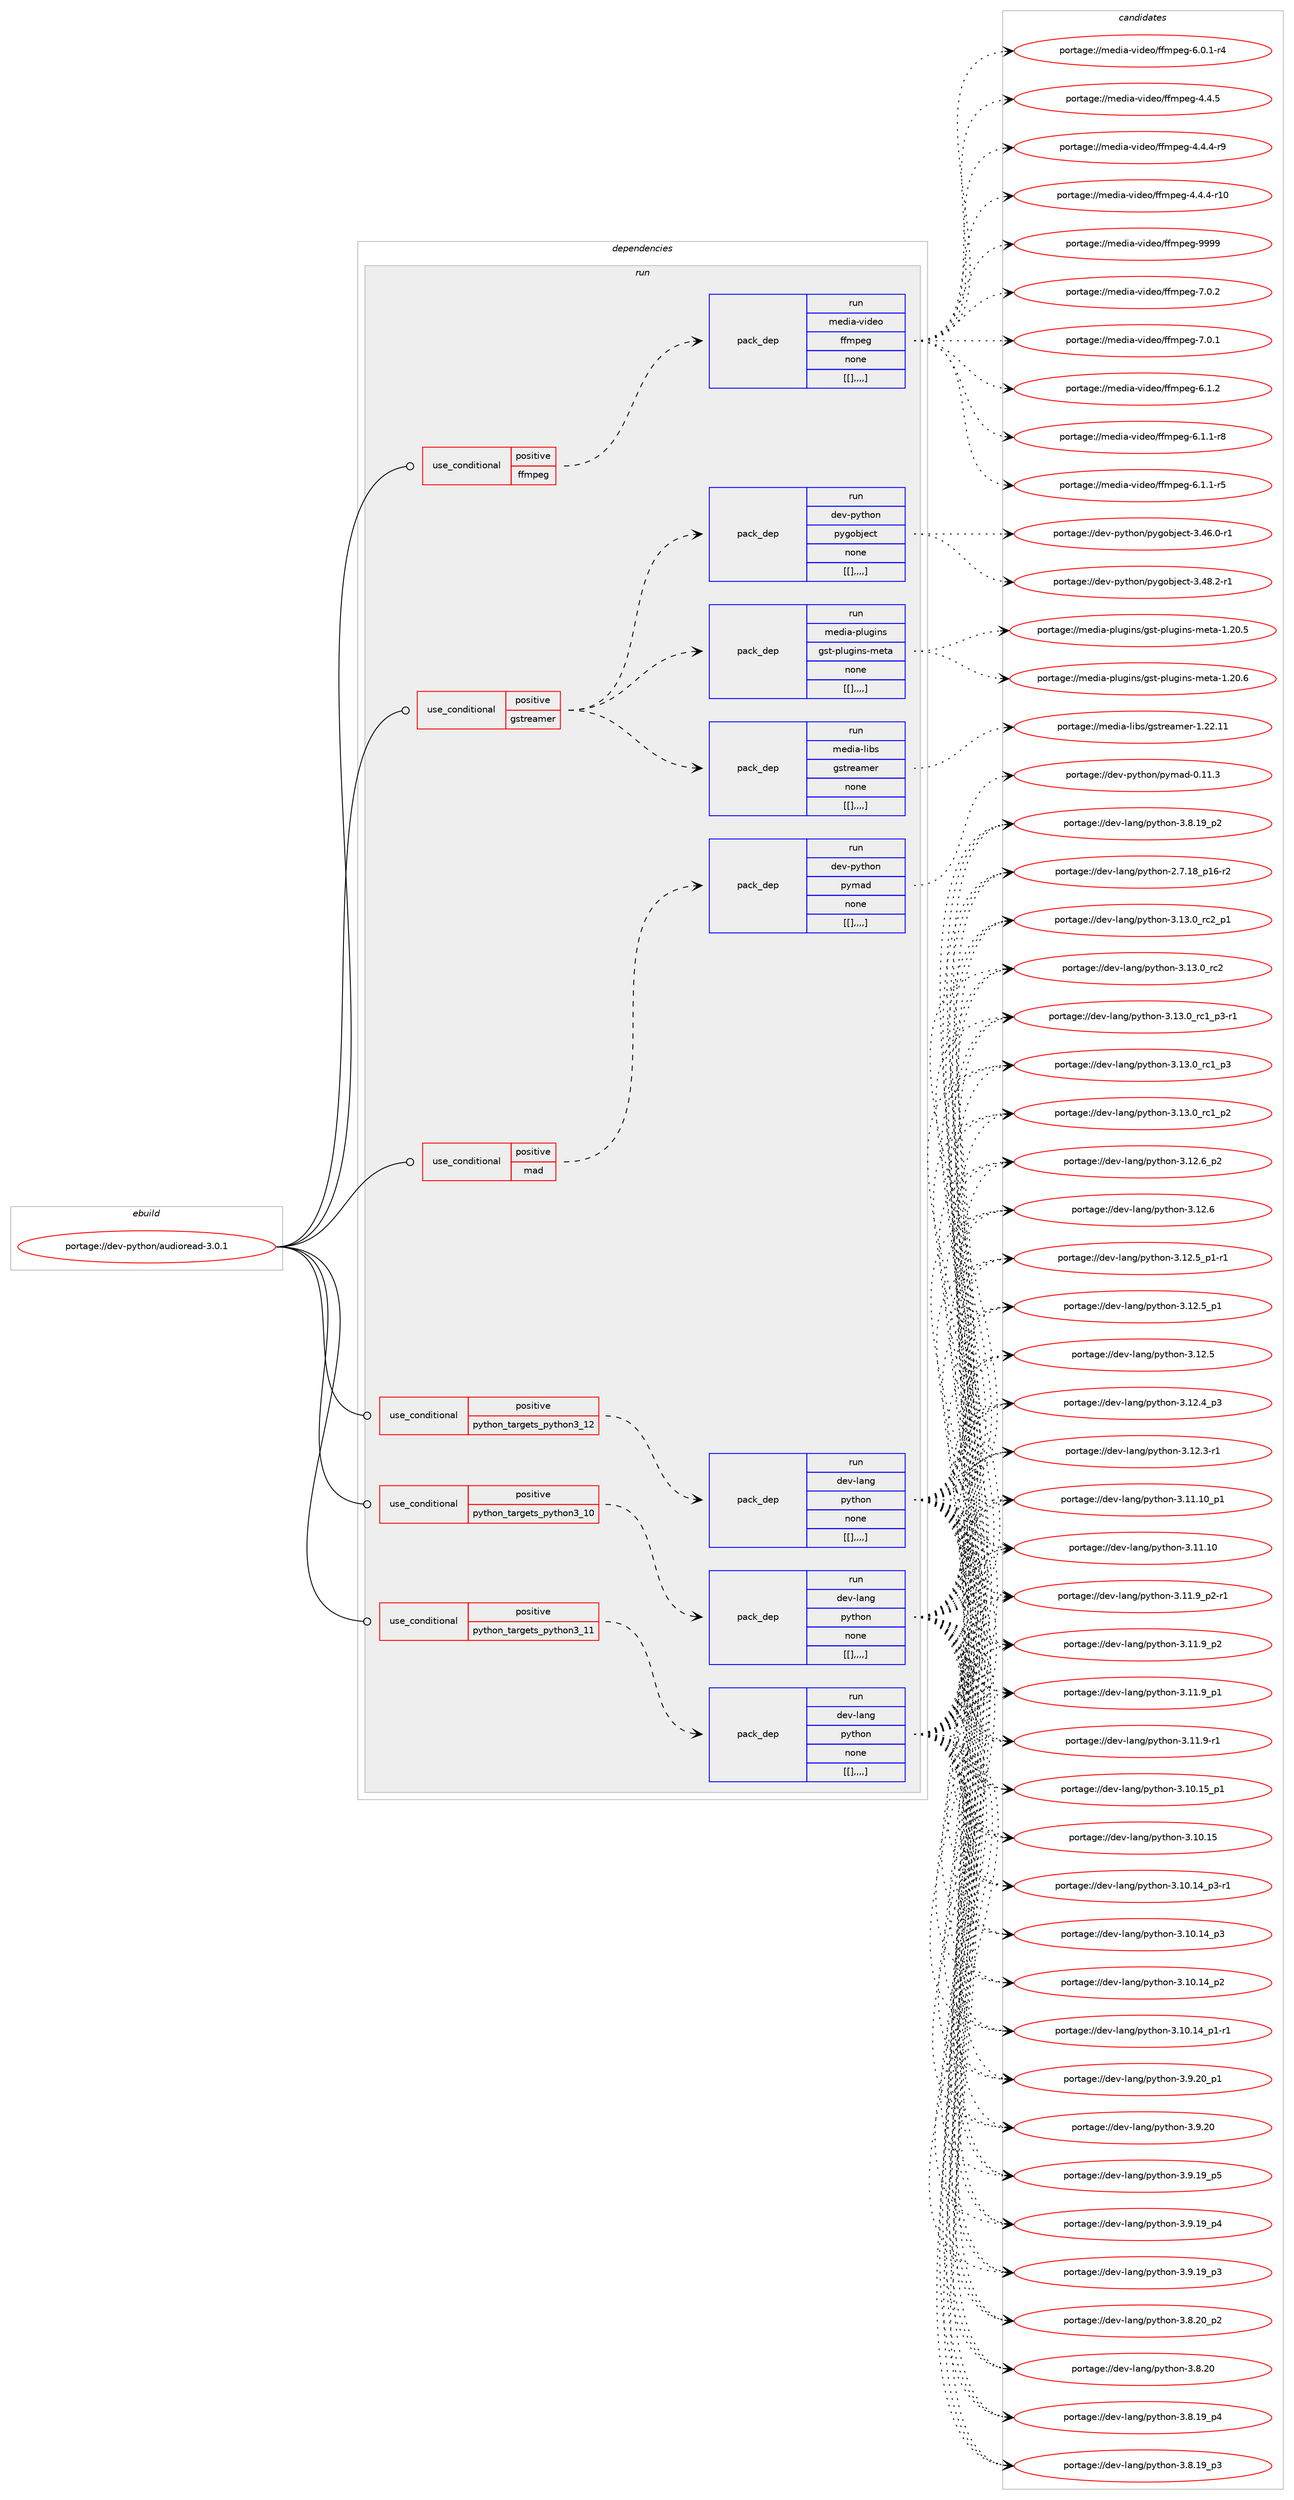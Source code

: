 digraph prolog {

# *************
# Graph options
# *************

newrank=true;
concentrate=true;
compound=true;
graph [rankdir=LR,fontname=Helvetica,fontsize=10,ranksep=1.5];#, ranksep=2.5, nodesep=0.2];
edge  [arrowhead=vee];
node  [fontname=Helvetica,fontsize=10];

# **********
# The ebuild
# **********

subgraph cluster_leftcol {
color=gray;
label=<<i>ebuild</i>>;
id [label="portage://dev-python/audioread-3.0.1", color=red, width=4, href="../dev-python/audioread-3.0.1.svg"];
}

# ****************
# The dependencies
# ****************

subgraph cluster_midcol {
color=gray;
label=<<i>dependencies</i>>;
subgraph cluster_compile {
fillcolor="#eeeeee";
style=filled;
label=<<i>compile</i>>;
}
subgraph cluster_compileandrun {
fillcolor="#eeeeee";
style=filled;
label=<<i>compile and run</i>>;
}
subgraph cluster_run {
fillcolor="#eeeeee";
style=filled;
label=<<i>run</i>>;
subgraph cond32157 {
dependency143858 [label=<<TABLE BORDER="0" CELLBORDER="1" CELLSPACING="0" CELLPADDING="4"><TR><TD ROWSPAN="3" CELLPADDING="10">use_conditional</TD></TR><TR><TD>positive</TD></TR><TR><TD>ffmpeg</TD></TR></TABLE>>, shape=none, color=red];
subgraph pack110492 {
dependency143859 [label=<<TABLE BORDER="0" CELLBORDER="1" CELLSPACING="0" CELLPADDING="4" WIDTH="220"><TR><TD ROWSPAN="6" CELLPADDING="30">pack_dep</TD></TR><TR><TD WIDTH="110">run</TD></TR><TR><TD>media-video</TD></TR><TR><TD>ffmpeg</TD></TR><TR><TD>none</TD></TR><TR><TD>[[],,,,]</TD></TR></TABLE>>, shape=none, color=blue];
}
dependency143858:e -> dependency143859:w [weight=20,style="dashed",arrowhead="vee"];
}
id:e -> dependency143858:w [weight=20,style="solid",arrowhead="odot"];
subgraph cond32158 {
dependency143860 [label=<<TABLE BORDER="0" CELLBORDER="1" CELLSPACING="0" CELLPADDING="4"><TR><TD ROWSPAN="3" CELLPADDING="10">use_conditional</TD></TR><TR><TD>positive</TD></TR><TR><TD>gstreamer</TD></TR></TABLE>>, shape=none, color=red];
subgraph pack110493 {
dependency143861 [label=<<TABLE BORDER="0" CELLBORDER="1" CELLSPACING="0" CELLPADDING="4" WIDTH="220"><TR><TD ROWSPAN="6" CELLPADDING="30">pack_dep</TD></TR><TR><TD WIDTH="110">run</TD></TR><TR><TD>dev-python</TD></TR><TR><TD>pygobject</TD></TR><TR><TD>none</TD></TR><TR><TD>[[],,,,]</TD></TR></TABLE>>, shape=none, color=blue];
}
dependency143860:e -> dependency143861:w [weight=20,style="dashed",arrowhead="vee"];
subgraph pack110494 {
dependency143862 [label=<<TABLE BORDER="0" CELLBORDER="1" CELLSPACING="0" CELLPADDING="4" WIDTH="220"><TR><TD ROWSPAN="6" CELLPADDING="30">pack_dep</TD></TR><TR><TD WIDTH="110">run</TD></TR><TR><TD>media-libs</TD></TR><TR><TD>gstreamer</TD></TR><TR><TD>none</TD></TR><TR><TD>[[],,,,]</TD></TR></TABLE>>, shape=none, color=blue];
}
dependency143860:e -> dependency143862:w [weight=20,style="dashed",arrowhead="vee"];
subgraph pack110495 {
dependency143863 [label=<<TABLE BORDER="0" CELLBORDER="1" CELLSPACING="0" CELLPADDING="4" WIDTH="220"><TR><TD ROWSPAN="6" CELLPADDING="30">pack_dep</TD></TR><TR><TD WIDTH="110">run</TD></TR><TR><TD>media-plugins</TD></TR><TR><TD>gst-plugins-meta</TD></TR><TR><TD>none</TD></TR><TR><TD>[[],,,,]</TD></TR></TABLE>>, shape=none, color=blue];
}
dependency143860:e -> dependency143863:w [weight=20,style="dashed",arrowhead="vee"];
}
id:e -> dependency143860:w [weight=20,style="solid",arrowhead="odot"];
subgraph cond32159 {
dependency143864 [label=<<TABLE BORDER="0" CELLBORDER="1" CELLSPACING="0" CELLPADDING="4"><TR><TD ROWSPAN="3" CELLPADDING="10">use_conditional</TD></TR><TR><TD>positive</TD></TR><TR><TD>mad</TD></TR></TABLE>>, shape=none, color=red];
subgraph pack110496 {
dependency143865 [label=<<TABLE BORDER="0" CELLBORDER="1" CELLSPACING="0" CELLPADDING="4" WIDTH="220"><TR><TD ROWSPAN="6" CELLPADDING="30">pack_dep</TD></TR><TR><TD WIDTH="110">run</TD></TR><TR><TD>dev-python</TD></TR><TR><TD>pymad</TD></TR><TR><TD>none</TD></TR><TR><TD>[[],,,,]</TD></TR></TABLE>>, shape=none, color=blue];
}
dependency143864:e -> dependency143865:w [weight=20,style="dashed",arrowhead="vee"];
}
id:e -> dependency143864:w [weight=20,style="solid",arrowhead="odot"];
subgraph cond32160 {
dependency143866 [label=<<TABLE BORDER="0" CELLBORDER="1" CELLSPACING="0" CELLPADDING="4"><TR><TD ROWSPAN="3" CELLPADDING="10">use_conditional</TD></TR><TR><TD>positive</TD></TR><TR><TD>python_targets_python3_10</TD></TR></TABLE>>, shape=none, color=red];
subgraph pack110497 {
dependency143867 [label=<<TABLE BORDER="0" CELLBORDER="1" CELLSPACING="0" CELLPADDING="4" WIDTH="220"><TR><TD ROWSPAN="6" CELLPADDING="30">pack_dep</TD></TR><TR><TD WIDTH="110">run</TD></TR><TR><TD>dev-lang</TD></TR><TR><TD>python</TD></TR><TR><TD>none</TD></TR><TR><TD>[[],,,,]</TD></TR></TABLE>>, shape=none, color=blue];
}
dependency143866:e -> dependency143867:w [weight=20,style="dashed",arrowhead="vee"];
}
id:e -> dependency143866:w [weight=20,style="solid",arrowhead="odot"];
subgraph cond32161 {
dependency143868 [label=<<TABLE BORDER="0" CELLBORDER="1" CELLSPACING="0" CELLPADDING="4"><TR><TD ROWSPAN="3" CELLPADDING="10">use_conditional</TD></TR><TR><TD>positive</TD></TR><TR><TD>python_targets_python3_11</TD></TR></TABLE>>, shape=none, color=red];
subgraph pack110498 {
dependency143869 [label=<<TABLE BORDER="0" CELLBORDER="1" CELLSPACING="0" CELLPADDING="4" WIDTH="220"><TR><TD ROWSPAN="6" CELLPADDING="30">pack_dep</TD></TR><TR><TD WIDTH="110">run</TD></TR><TR><TD>dev-lang</TD></TR><TR><TD>python</TD></TR><TR><TD>none</TD></TR><TR><TD>[[],,,,]</TD></TR></TABLE>>, shape=none, color=blue];
}
dependency143868:e -> dependency143869:w [weight=20,style="dashed",arrowhead="vee"];
}
id:e -> dependency143868:w [weight=20,style="solid",arrowhead="odot"];
subgraph cond32162 {
dependency143870 [label=<<TABLE BORDER="0" CELLBORDER="1" CELLSPACING="0" CELLPADDING="4"><TR><TD ROWSPAN="3" CELLPADDING="10">use_conditional</TD></TR><TR><TD>positive</TD></TR><TR><TD>python_targets_python3_12</TD></TR></TABLE>>, shape=none, color=red];
subgraph pack110499 {
dependency143871 [label=<<TABLE BORDER="0" CELLBORDER="1" CELLSPACING="0" CELLPADDING="4" WIDTH="220"><TR><TD ROWSPAN="6" CELLPADDING="30">pack_dep</TD></TR><TR><TD WIDTH="110">run</TD></TR><TR><TD>dev-lang</TD></TR><TR><TD>python</TD></TR><TR><TD>none</TD></TR><TR><TD>[[],,,,]</TD></TR></TABLE>>, shape=none, color=blue];
}
dependency143870:e -> dependency143871:w [weight=20,style="dashed",arrowhead="vee"];
}
id:e -> dependency143870:w [weight=20,style="solid",arrowhead="odot"];
}
}

# **************
# The candidates
# **************

subgraph cluster_choices {
rank=same;
color=gray;
label=<<i>candidates</i>>;

subgraph choice110492 {
color=black;
nodesep=1;
choice1091011001059745118105100101111471021021091121011034557575757 [label="portage://media-video/ffmpeg-9999", color=red, width=4,href="../media-video/ffmpeg-9999.svg"];
choice109101100105974511810510010111147102102109112101103455546484650 [label="portage://media-video/ffmpeg-7.0.2", color=red, width=4,href="../media-video/ffmpeg-7.0.2.svg"];
choice109101100105974511810510010111147102102109112101103455546484649 [label="portage://media-video/ffmpeg-7.0.1", color=red, width=4,href="../media-video/ffmpeg-7.0.1.svg"];
choice109101100105974511810510010111147102102109112101103455446494650 [label="portage://media-video/ffmpeg-6.1.2", color=red, width=4,href="../media-video/ffmpeg-6.1.2.svg"];
choice1091011001059745118105100101111471021021091121011034554464946494511456 [label="portage://media-video/ffmpeg-6.1.1-r8", color=red, width=4,href="../media-video/ffmpeg-6.1.1-r8.svg"];
choice1091011001059745118105100101111471021021091121011034554464946494511453 [label="portage://media-video/ffmpeg-6.1.1-r5", color=red, width=4,href="../media-video/ffmpeg-6.1.1-r5.svg"];
choice1091011001059745118105100101111471021021091121011034554464846494511452 [label="portage://media-video/ffmpeg-6.0.1-r4", color=red, width=4,href="../media-video/ffmpeg-6.0.1-r4.svg"];
choice109101100105974511810510010111147102102109112101103455246524653 [label="portage://media-video/ffmpeg-4.4.5", color=red, width=4,href="../media-video/ffmpeg-4.4.5.svg"];
choice1091011001059745118105100101111471021021091121011034552465246524511457 [label="portage://media-video/ffmpeg-4.4.4-r9", color=red, width=4,href="../media-video/ffmpeg-4.4.4-r9.svg"];
choice109101100105974511810510010111147102102109112101103455246524652451144948 [label="portage://media-video/ffmpeg-4.4.4-r10", color=red, width=4,href="../media-video/ffmpeg-4.4.4-r10.svg"];
dependency143859:e -> choice1091011001059745118105100101111471021021091121011034557575757:w [style=dotted,weight="100"];
dependency143859:e -> choice109101100105974511810510010111147102102109112101103455546484650:w [style=dotted,weight="100"];
dependency143859:e -> choice109101100105974511810510010111147102102109112101103455546484649:w [style=dotted,weight="100"];
dependency143859:e -> choice109101100105974511810510010111147102102109112101103455446494650:w [style=dotted,weight="100"];
dependency143859:e -> choice1091011001059745118105100101111471021021091121011034554464946494511456:w [style=dotted,weight="100"];
dependency143859:e -> choice1091011001059745118105100101111471021021091121011034554464946494511453:w [style=dotted,weight="100"];
dependency143859:e -> choice1091011001059745118105100101111471021021091121011034554464846494511452:w [style=dotted,weight="100"];
dependency143859:e -> choice109101100105974511810510010111147102102109112101103455246524653:w [style=dotted,weight="100"];
dependency143859:e -> choice1091011001059745118105100101111471021021091121011034552465246524511457:w [style=dotted,weight="100"];
dependency143859:e -> choice109101100105974511810510010111147102102109112101103455246524652451144948:w [style=dotted,weight="100"];
}
subgraph choice110493 {
color=black;
nodesep=1;
choice10010111845112121116104111110471121211031119810610199116455146525646504511449 [label="portage://dev-python/pygobject-3.48.2-r1", color=red, width=4,href="../dev-python/pygobject-3.48.2-r1.svg"];
choice10010111845112121116104111110471121211031119810610199116455146525446484511449 [label="portage://dev-python/pygobject-3.46.0-r1", color=red, width=4,href="../dev-python/pygobject-3.46.0-r1.svg"];
dependency143861:e -> choice10010111845112121116104111110471121211031119810610199116455146525646504511449:w [style=dotted,weight="100"];
dependency143861:e -> choice10010111845112121116104111110471121211031119810610199116455146525446484511449:w [style=dotted,weight="100"];
}
subgraph choice110494 {
color=black;
nodesep=1;
choice10910110010597451081059811547103115116114101971091011144549465050464949 [label="portage://media-libs/gstreamer-1.22.11", color=red, width=4,href="../media-libs/gstreamer-1.22.11.svg"];
dependency143862:e -> choice10910110010597451081059811547103115116114101971091011144549465050464949:w [style=dotted,weight="100"];
}
subgraph choice110495 {
color=black;
nodesep=1;
choice10910110010597451121081171031051101154710311511645112108117103105110115451091011169745494650484654 [label="portage://media-plugins/gst-plugins-meta-1.20.6", color=red, width=4,href="../media-plugins/gst-plugins-meta-1.20.6.svg"];
choice10910110010597451121081171031051101154710311511645112108117103105110115451091011169745494650484653 [label="portage://media-plugins/gst-plugins-meta-1.20.5", color=red, width=4,href="../media-plugins/gst-plugins-meta-1.20.5.svg"];
dependency143863:e -> choice10910110010597451121081171031051101154710311511645112108117103105110115451091011169745494650484654:w [style=dotted,weight="100"];
dependency143863:e -> choice10910110010597451121081171031051101154710311511645112108117103105110115451091011169745494650484653:w [style=dotted,weight="100"];
}
subgraph choice110496 {
color=black;
nodesep=1;
choice10010111845112121116104111110471121211099710045484649494651 [label="portage://dev-python/pymad-0.11.3", color=red, width=4,href="../dev-python/pymad-0.11.3.svg"];
dependency143865:e -> choice10010111845112121116104111110471121211099710045484649494651:w [style=dotted,weight="100"];
}
subgraph choice110497 {
color=black;
nodesep=1;
choice100101118451089711010347112121116104111110455146495146489511499509511249 [label="portage://dev-lang/python-3.13.0_rc2_p1", color=red, width=4,href="../dev-lang/python-3.13.0_rc2_p1.svg"];
choice10010111845108971101034711212111610411111045514649514648951149950 [label="portage://dev-lang/python-3.13.0_rc2", color=red, width=4,href="../dev-lang/python-3.13.0_rc2.svg"];
choice1001011184510897110103471121211161041111104551464951464895114994995112514511449 [label="portage://dev-lang/python-3.13.0_rc1_p3-r1", color=red, width=4,href="../dev-lang/python-3.13.0_rc1_p3-r1.svg"];
choice100101118451089711010347112121116104111110455146495146489511499499511251 [label="portage://dev-lang/python-3.13.0_rc1_p3", color=red, width=4,href="../dev-lang/python-3.13.0_rc1_p3.svg"];
choice100101118451089711010347112121116104111110455146495146489511499499511250 [label="portage://dev-lang/python-3.13.0_rc1_p2", color=red, width=4,href="../dev-lang/python-3.13.0_rc1_p2.svg"];
choice100101118451089711010347112121116104111110455146495046549511250 [label="portage://dev-lang/python-3.12.6_p2", color=red, width=4,href="../dev-lang/python-3.12.6_p2.svg"];
choice10010111845108971101034711212111610411111045514649504654 [label="portage://dev-lang/python-3.12.6", color=red, width=4,href="../dev-lang/python-3.12.6.svg"];
choice1001011184510897110103471121211161041111104551464950465395112494511449 [label="portage://dev-lang/python-3.12.5_p1-r1", color=red, width=4,href="../dev-lang/python-3.12.5_p1-r1.svg"];
choice100101118451089711010347112121116104111110455146495046539511249 [label="portage://dev-lang/python-3.12.5_p1", color=red, width=4,href="../dev-lang/python-3.12.5_p1.svg"];
choice10010111845108971101034711212111610411111045514649504653 [label="portage://dev-lang/python-3.12.5", color=red, width=4,href="../dev-lang/python-3.12.5.svg"];
choice100101118451089711010347112121116104111110455146495046529511251 [label="portage://dev-lang/python-3.12.4_p3", color=red, width=4,href="../dev-lang/python-3.12.4_p3.svg"];
choice100101118451089711010347112121116104111110455146495046514511449 [label="portage://dev-lang/python-3.12.3-r1", color=red, width=4,href="../dev-lang/python-3.12.3-r1.svg"];
choice10010111845108971101034711212111610411111045514649494649489511249 [label="portage://dev-lang/python-3.11.10_p1", color=red, width=4,href="../dev-lang/python-3.11.10_p1.svg"];
choice1001011184510897110103471121211161041111104551464949464948 [label="portage://dev-lang/python-3.11.10", color=red, width=4,href="../dev-lang/python-3.11.10.svg"];
choice1001011184510897110103471121211161041111104551464949465795112504511449 [label="portage://dev-lang/python-3.11.9_p2-r1", color=red, width=4,href="../dev-lang/python-3.11.9_p2-r1.svg"];
choice100101118451089711010347112121116104111110455146494946579511250 [label="portage://dev-lang/python-3.11.9_p2", color=red, width=4,href="../dev-lang/python-3.11.9_p2.svg"];
choice100101118451089711010347112121116104111110455146494946579511249 [label="portage://dev-lang/python-3.11.9_p1", color=red, width=4,href="../dev-lang/python-3.11.9_p1.svg"];
choice100101118451089711010347112121116104111110455146494946574511449 [label="portage://dev-lang/python-3.11.9-r1", color=red, width=4,href="../dev-lang/python-3.11.9-r1.svg"];
choice10010111845108971101034711212111610411111045514649484649539511249 [label="portage://dev-lang/python-3.10.15_p1", color=red, width=4,href="../dev-lang/python-3.10.15_p1.svg"];
choice1001011184510897110103471121211161041111104551464948464953 [label="portage://dev-lang/python-3.10.15", color=red, width=4,href="../dev-lang/python-3.10.15.svg"];
choice100101118451089711010347112121116104111110455146494846495295112514511449 [label="portage://dev-lang/python-3.10.14_p3-r1", color=red, width=4,href="../dev-lang/python-3.10.14_p3-r1.svg"];
choice10010111845108971101034711212111610411111045514649484649529511251 [label="portage://dev-lang/python-3.10.14_p3", color=red, width=4,href="../dev-lang/python-3.10.14_p3.svg"];
choice10010111845108971101034711212111610411111045514649484649529511250 [label="portage://dev-lang/python-3.10.14_p2", color=red, width=4,href="../dev-lang/python-3.10.14_p2.svg"];
choice100101118451089711010347112121116104111110455146494846495295112494511449 [label="portage://dev-lang/python-3.10.14_p1-r1", color=red, width=4,href="../dev-lang/python-3.10.14_p1-r1.svg"];
choice100101118451089711010347112121116104111110455146574650489511249 [label="portage://dev-lang/python-3.9.20_p1", color=red, width=4,href="../dev-lang/python-3.9.20_p1.svg"];
choice10010111845108971101034711212111610411111045514657465048 [label="portage://dev-lang/python-3.9.20", color=red, width=4,href="../dev-lang/python-3.9.20.svg"];
choice100101118451089711010347112121116104111110455146574649579511253 [label="portage://dev-lang/python-3.9.19_p5", color=red, width=4,href="../dev-lang/python-3.9.19_p5.svg"];
choice100101118451089711010347112121116104111110455146574649579511252 [label="portage://dev-lang/python-3.9.19_p4", color=red, width=4,href="../dev-lang/python-3.9.19_p4.svg"];
choice100101118451089711010347112121116104111110455146574649579511251 [label="portage://dev-lang/python-3.9.19_p3", color=red, width=4,href="../dev-lang/python-3.9.19_p3.svg"];
choice100101118451089711010347112121116104111110455146564650489511250 [label="portage://dev-lang/python-3.8.20_p2", color=red, width=4,href="../dev-lang/python-3.8.20_p2.svg"];
choice10010111845108971101034711212111610411111045514656465048 [label="portage://dev-lang/python-3.8.20", color=red, width=4,href="../dev-lang/python-3.8.20.svg"];
choice100101118451089711010347112121116104111110455146564649579511252 [label="portage://dev-lang/python-3.8.19_p4", color=red, width=4,href="../dev-lang/python-3.8.19_p4.svg"];
choice100101118451089711010347112121116104111110455146564649579511251 [label="portage://dev-lang/python-3.8.19_p3", color=red, width=4,href="../dev-lang/python-3.8.19_p3.svg"];
choice100101118451089711010347112121116104111110455146564649579511250 [label="portage://dev-lang/python-3.8.19_p2", color=red, width=4,href="../dev-lang/python-3.8.19_p2.svg"];
choice100101118451089711010347112121116104111110455046554649569511249544511450 [label="portage://dev-lang/python-2.7.18_p16-r2", color=red, width=4,href="../dev-lang/python-2.7.18_p16-r2.svg"];
dependency143867:e -> choice100101118451089711010347112121116104111110455146495146489511499509511249:w [style=dotted,weight="100"];
dependency143867:e -> choice10010111845108971101034711212111610411111045514649514648951149950:w [style=dotted,weight="100"];
dependency143867:e -> choice1001011184510897110103471121211161041111104551464951464895114994995112514511449:w [style=dotted,weight="100"];
dependency143867:e -> choice100101118451089711010347112121116104111110455146495146489511499499511251:w [style=dotted,weight="100"];
dependency143867:e -> choice100101118451089711010347112121116104111110455146495146489511499499511250:w [style=dotted,weight="100"];
dependency143867:e -> choice100101118451089711010347112121116104111110455146495046549511250:w [style=dotted,weight="100"];
dependency143867:e -> choice10010111845108971101034711212111610411111045514649504654:w [style=dotted,weight="100"];
dependency143867:e -> choice1001011184510897110103471121211161041111104551464950465395112494511449:w [style=dotted,weight="100"];
dependency143867:e -> choice100101118451089711010347112121116104111110455146495046539511249:w [style=dotted,weight="100"];
dependency143867:e -> choice10010111845108971101034711212111610411111045514649504653:w [style=dotted,weight="100"];
dependency143867:e -> choice100101118451089711010347112121116104111110455146495046529511251:w [style=dotted,weight="100"];
dependency143867:e -> choice100101118451089711010347112121116104111110455146495046514511449:w [style=dotted,weight="100"];
dependency143867:e -> choice10010111845108971101034711212111610411111045514649494649489511249:w [style=dotted,weight="100"];
dependency143867:e -> choice1001011184510897110103471121211161041111104551464949464948:w [style=dotted,weight="100"];
dependency143867:e -> choice1001011184510897110103471121211161041111104551464949465795112504511449:w [style=dotted,weight="100"];
dependency143867:e -> choice100101118451089711010347112121116104111110455146494946579511250:w [style=dotted,weight="100"];
dependency143867:e -> choice100101118451089711010347112121116104111110455146494946579511249:w [style=dotted,weight="100"];
dependency143867:e -> choice100101118451089711010347112121116104111110455146494946574511449:w [style=dotted,weight="100"];
dependency143867:e -> choice10010111845108971101034711212111610411111045514649484649539511249:w [style=dotted,weight="100"];
dependency143867:e -> choice1001011184510897110103471121211161041111104551464948464953:w [style=dotted,weight="100"];
dependency143867:e -> choice100101118451089711010347112121116104111110455146494846495295112514511449:w [style=dotted,weight="100"];
dependency143867:e -> choice10010111845108971101034711212111610411111045514649484649529511251:w [style=dotted,weight="100"];
dependency143867:e -> choice10010111845108971101034711212111610411111045514649484649529511250:w [style=dotted,weight="100"];
dependency143867:e -> choice100101118451089711010347112121116104111110455146494846495295112494511449:w [style=dotted,weight="100"];
dependency143867:e -> choice100101118451089711010347112121116104111110455146574650489511249:w [style=dotted,weight="100"];
dependency143867:e -> choice10010111845108971101034711212111610411111045514657465048:w [style=dotted,weight="100"];
dependency143867:e -> choice100101118451089711010347112121116104111110455146574649579511253:w [style=dotted,weight="100"];
dependency143867:e -> choice100101118451089711010347112121116104111110455146574649579511252:w [style=dotted,weight="100"];
dependency143867:e -> choice100101118451089711010347112121116104111110455146574649579511251:w [style=dotted,weight="100"];
dependency143867:e -> choice100101118451089711010347112121116104111110455146564650489511250:w [style=dotted,weight="100"];
dependency143867:e -> choice10010111845108971101034711212111610411111045514656465048:w [style=dotted,weight="100"];
dependency143867:e -> choice100101118451089711010347112121116104111110455146564649579511252:w [style=dotted,weight="100"];
dependency143867:e -> choice100101118451089711010347112121116104111110455146564649579511251:w [style=dotted,weight="100"];
dependency143867:e -> choice100101118451089711010347112121116104111110455146564649579511250:w [style=dotted,weight="100"];
dependency143867:e -> choice100101118451089711010347112121116104111110455046554649569511249544511450:w [style=dotted,weight="100"];
}
subgraph choice110498 {
color=black;
nodesep=1;
choice100101118451089711010347112121116104111110455146495146489511499509511249 [label="portage://dev-lang/python-3.13.0_rc2_p1", color=red, width=4,href="../dev-lang/python-3.13.0_rc2_p1.svg"];
choice10010111845108971101034711212111610411111045514649514648951149950 [label="portage://dev-lang/python-3.13.0_rc2", color=red, width=4,href="../dev-lang/python-3.13.0_rc2.svg"];
choice1001011184510897110103471121211161041111104551464951464895114994995112514511449 [label="portage://dev-lang/python-3.13.0_rc1_p3-r1", color=red, width=4,href="../dev-lang/python-3.13.0_rc1_p3-r1.svg"];
choice100101118451089711010347112121116104111110455146495146489511499499511251 [label="portage://dev-lang/python-3.13.0_rc1_p3", color=red, width=4,href="../dev-lang/python-3.13.0_rc1_p3.svg"];
choice100101118451089711010347112121116104111110455146495146489511499499511250 [label="portage://dev-lang/python-3.13.0_rc1_p2", color=red, width=4,href="../dev-lang/python-3.13.0_rc1_p2.svg"];
choice100101118451089711010347112121116104111110455146495046549511250 [label="portage://dev-lang/python-3.12.6_p2", color=red, width=4,href="../dev-lang/python-3.12.6_p2.svg"];
choice10010111845108971101034711212111610411111045514649504654 [label="portage://dev-lang/python-3.12.6", color=red, width=4,href="../dev-lang/python-3.12.6.svg"];
choice1001011184510897110103471121211161041111104551464950465395112494511449 [label="portage://dev-lang/python-3.12.5_p1-r1", color=red, width=4,href="../dev-lang/python-3.12.5_p1-r1.svg"];
choice100101118451089711010347112121116104111110455146495046539511249 [label="portage://dev-lang/python-3.12.5_p1", color=red, width=4,href="../dev-lang/python-3.12.5_p1.svg"];
choice10010111845108971101034711212111610411111045514649504653 [label="portage://dev-lang/python-3.12.5", color=red, width=4,href="../dev-lang/python-3.12.5.svg"];
choice100101118451089711010347112121116104111110455146495046529511251 [label="portage://dev-lang/python-3.12.4_p3", color=red, width=4,href="../dev-lang/python-3.12.4_p3.svg"];
choice100101118451089711010347112121116104111110455146495046514511449 [label="portage://dev-lang/python-3.12.3-r1", color=red, width=4,href="../dev-lang/python-3.12.3-r1.svg"];
choice10010111845108971101034711212111610411111045514649494649489511249 [label="portage://dev-lang/python-3.11.10_p1", color=red, width=4,href="../dev-lang/python-3.11.10_p1.svg"];
choice1001011184510897110103471121211161041111104551464949464948 [label="portage://dev-lang/python-3.11.10", color=red, width=4,href="../dev-lang/python-3.11.10.svg"];
choice1001011184510897110103471121211161041111104551464949465795112504511449 [label="portage://dev-lang/python-3.11.9_p2-r1", color=red, width=4,href="../dev-lang/python-3.11.9_p2-r1.svg"];
choice100101118451089711010347112121116104111110455146494946579511250 [label="portage://dev-lang/python-3.11.9_p2", color=red, width=4,href="../dev-lang/python-3.11.9_p2.svg"];
choice100101118451089711010347112121116104111110455146494946579511249 [label="portage://dev-lang/python-3.11.9_p1", color=red, width=4,href="../dev-lang/python-3.11.9_p1.svg"];
choice100101118451089711010347112121116104111110455146494946574511449 [label="portage://dev-lang/python-3.11.9-r1", color=red, width=4,href="../dev-lang/python-3.11.9-r1.svg"];
choice10010111845108971101034711212111610411111045514649484649539511249 [label="portage://dev-lang/python-3.10.15_p1", color=red, width=4,href="../dev-lang/python-3.10.15_p1.svg"];
choice1001011184510897110103471121211161041111104551464948464953 [label="portage://dev-lang/python-3.10.15", color=red, width=4,href="../dev-lang/python-3.10.15.svg"];
choice100101118451089711010347112121116104111110455146494846495295112514511449 [label="portage://dev-lang/python-3.10.14_p3-r1", color=red, width=4,href="../dev-lang/python-3.10.14_p3-r1.svg"];
choice10010111845108971101034711212111610411111045514649484649529511251 [label="portage://dev-lang/python-3.10.14_p3", color=red, width=4,href="../dev-lang/python-3.10.14_p3.svg"];
choice10010111845108971101034711212111610411111045514649484649529511250 [label="portage://dev-lang/python-3.10.14_p2", color=red, width=4,href="../dev-lang/python-3.10.14_p2.svg"];
choice100101118451089711010347112121116104111110455146494846495295112494511449 [label="portage://dev-lang/python-3.10.14_p1-r1", color=red, width=4,href="../dev-lang/python-3.10.14_p1-r1.svg"];
choice100101118451089711010347112121116104111110455146574650489511249 [label="portage://dev-lang/python-3.9.20_p1", color=red, width=4,href="../dev-lang/python-3.9.20_p1.svg"];
choice10010111845108971101034711212111610411111045514657465048 [label="portage://dev-lang/python-3.9.20", color=red, width=4,href="../dev-lang/python-3.9.20.svg"];
choice100101118451089711010347112121116104111110455146574649579511253 [label="portage://dev-lang/python-3.9.19_p5", color=red, width=4,href="../dev-lang/python-3.9.19_p5.svg"];
choice100101118451089711010347112121116104111110455146574649579511252 [label="portage://dev-lang/python-3.9.19_p4", color=red, width=4,href="../dev-lang/python-3.9.19_p4.svg"];
choice100101118451089711010347112121116104111110455146574649579511251 [label="portage://dev-lang/python-3.9.19_p3", color=red, width=4,href="../dev-lang/python-3.9.19_p3.svg"];
choice100101118451089711010347112121116104111110455146564650489511250 [label="portage://dev-lang/python-3.8.20_p2", color=red, width=4,href="../dev-lang/python-3.8.20_p2.svg"];
choice10010111845108971101034711212111610411111045514656465048 [label="portage://dev-lang/python-3.8.20", color=red, width=4,href="../dev-lang/python-3.8.20.svg"];
choice100101118451089711010347112121116104111110455146564649579511252 [label="portage://dev-lang/python-3.8.19_p4", color=red, width=4,href="../dev-lang/python-3.8.19_p4.svg"];
choice100101118451089711010347112121116104111110455146564649579511251 [label="portage://dev-lang/python-3.8.19_p3", color=red, width=4,href="../dev-lang/python-3.8.19_p3.svg"];
choice100101118451089711010347112121116104111110455146564649579511250 [label="portage://dev-lang/python-3.8.19_p2", color=red, width=4,href="../dev-lang/python-3.8.19_p2.svg"];
choice100101118451089711010347112121116104111110455046554649569511249544511450 [label="portage://dev-lang/python-2.7.18_p16-r2", color=red, width=4,href="../dev-lang/python-2.7.18_p16-r2.svg"];
dependency143869:e -> choice100101118451089711010347112121116104111110455146495146489511499509511249:w [style=dotted,weight="100"];
dependency143869:e -> choice10010111845108971101034711212111610411111045514649514648951149950:w [style=dotted,weight="100"];
dependency143869:e -> choice1001011184510897110103471121211161041111104551464951464895114994995112514511449:w [style=dotted,weight="100"];
dependency143869:e -> choice100101118451089711010347112121116104111110455146495146489511499499511251:w [style=dotted,weight="100"];
dependency143869:e -> choice100101118451089711010347112121116104111110455146495146489511499499511250:w [style=dotted,weight="100"];
dependency143869:e -> choice100101118451089711010347112121116104111110455146495046549511250:w [style=dotted,weight="100"];
dependency143869:e -> choice10010111845108971101034711212111610411111045514649504654:w [style=dotted,weight="100"];
dependency143869:e -> choice1001011184510897110103471121211161041111104551464950465395112494511449:w [style=dotted,weight="100"];
dependency143869:e -> choice100101118451089711010347112121116104111110455146495046539511249:w [style=dotted,weight="100"];
dependency143869:e -> choice10010111845108971101034711212111610411111045514649504653:w [style=dotted,weight="100"];
dependency143869:e -> choice100101118451089711010347112121116104111110455146495046529511251:w [style=dotted,weight="100"];
dependency143869:e -> choice100101118451089711010347112121116104111110455146495046514511449:w [style=dotted,weight="100"];
dependency143869:e -> choice10010111845108971101034711212111610411111045514649494649489511249:w [style=dotted,weight="100"];
dependency143869:e -> choice1001011184510897110103471121211161041111104551464949464948:w [style=dotted,weight="100"];
dependency143869:e -> choice1001011184510897110103471121211161041111104551464949465795112504511449:w [style=dotted,weight="100"];
dependency143869:e -> choice100101118451089711010347112121116104111110455146494946579511250:w [style=dotted,weight="100"];
dependency143869:e -> choice100101118451089711010347112121116104111110455146494946579511249:w [style=dotted,weight="100"];
dependency143869:e -> choice100101118451089711010347112121116104111110455146494946574511449:w [style=dotted,weight="100"];
dependency143869:e -> choice10010111845108971101034711212111610411111045514649484649539511249:w [style=dotted,weight="100"];
dependency143869:e -> choice1001011184510897110103471121211161041111104551464948464953:w [style=dotted,weight="100"];
dependency143869:e -> choice100101118451089711010347112121116104111110455146494846495295112514511449:w [style=dotted,weight="100"];
dependency143869:e -> choice10010111845108971101034711212111610411111045514649484649529511251:w [style=dotted,weight="100"];
dependency143869:e -> choice10010111845108971101034711212111610411111045514649484649529511250:w [style=dotted,weight="100"];
dependency143869:e -> choice100101118451089711010347112121116104111110455146494846495295112494511449:w [style=dotted,weight="100"];
dependency143869:e -> choice100101118451089711010347112121116104111110455146574650489511249:w [style=dotted,weight="100"];
dependency143869:e -> choice10010111845108971101034711212111610411111045514657465048:w [style=dotted,weight="100"];
dependency143869:e -> choice100101118451089711010347112121116104111110455146574649579511253:w [style=dotted,weight="100"];
dependency143869:e -> choice100101118451089711010347112121116104111110455146574649579511252:w [style=dotted,weight="100"];
dependency143869:e -> choice100101118451089711010347112121116104111110455146574649579511251:w [style=dotted,weight="100"];
dependency143869:e -> choice100101118451089711010347112121116104111110455146564650489511250:w [style=dotted,weight="100"];
dependency143869:e -> choice10010111845108971101034711212111610411111045514656465048:w [style=dotted,weight="100"];
dependency143869:e -> choice100101118451089711010347112121116104111110455146564649579511252:w [style=dotted,weight="100"];
dependency143869:e -> choice100101118451089711010347112121116104111110455146564649579511251:w [style=dotted,weight="100"];
dependency143869:e -> choice100101118451089711010347112121116104111110455146564649579511250:w [style=dotted,weight="100"];
dependency143869:e -> choice100101118451089711010347112121116104111110455046554649569511249544511450:w [style=dotted,weight="100"];
}
subgraph choice110499 {
color=black;
nodesep=1;
choice100101118451089711010347112121116104111110455146495146489511499509511249 [label="portage://dev-lang/python-3.13.0_rc2_p1", color=red, width=4,href="../dev-lang/python-3.13.0_rc2_p1.svg"];
choice10010111845108971101034711212111610411111045514649514648951149950 [label="portage://dev-lang/python-3.13.0_rc2", color=red, width=4,href="../dev-lang/python-3.13.0_rc2.svg"];
choice1001011184510897110103471121211161041111104551464951464895114994995112514511449 [label="portage://dev-lang/python-3.13.0_rc1_p3-r1", color=red, width=4,href="../dev-lang/python-3.13.0_rc1_p3-r1.svg"];
choice100101118451089711010347112121116104111110455146495146489511499499511251 [label="portage://dev-lang/python-3.13.0_rc1_p3", color=red, width=4,href="../dev-lang/python-3.13.0_rc1_p3.svg"];
choice100101118451089711010347112121116104111110455146495146489511499499511250 [label="portage://dev-lang/python-3.13.0_rc1_p2", color=red, width=4,href="../dev-lang/python-3.13.0_rc1_p2.svg"];
choice100101118451089711010347112121116104111110455146495046549511250 [label="portage://dev-lang/python-3.12.6_p2", color=red, width=4,href="../dev-lang/python-3.12.6_p2.svg"];
choice10010111845108971101034711212111610411111045514649504654 [label="portage://dev-lang/python-3.12.6", color=red, width=4,href="../dev-lang/python-3.12.6.svg"];
choice1001011184510897110103471121211161041111104551464950465395112494511449 [label="portage://dev-lang/python-3.12.5_p1-r1", color=red, width=4,href="../dev-lang/python-3.12.5_p1-r1.svg"];
choice100101118451089711010347112121116104111110455146495046539511249 [label="portage://dev-lang/python-3.12.5_p1", color=red, width=4,href="../dev-lang/python-3.12.5_p1.svg"];
choice10010111845108971101034711212111610411111045514649504653 [label="portage://dev-lang/python-3.12.5", color=red, width=4,href="../dev-lang/python-3.12.5.svg"];
choice100101118451089711010347112121116104111110455146495046529511251 [label="portage://dev-lang/python-3.12.4_p3", color=red, width=4,href="../dev-lang/python-3.12.4_p3.svg"];
choice100101118451089711010347112121116104111110455146495046514511449 [label="portage://dev-lang/python-3.12.3-r1", color=red, width=4,href="../dev-lang/python-3.12.3-r1.svg"];
choice10010111845108971101034711212111610411111045514649494649489511249 [label="portage://dev-lang/python-3.11.10_p1", color=red, width=4,href="../dev-lang/python-3.11.10_p1.svg"];
choice1001011184510897110103471121211161041111104551464949464948 [label="portage://dev-lang/python-3.11.10", color=red, width=4,href="../dev-lang/python-3.11.10.svg"];
choice1001011184510897110103471121211161041111104551464949465795112504511449 [label="portage://dev-lang/python-3.11.9_p2-r1", color=red, width=4,href="../dev-lang/python-3.11.9_p2-r1.svg"];
choice100101118451089711010347112121116104111110455146494946579511250 [label="portage://dev-lang/python-3.11.9_p2", color=red, width=4,href="../dev-lang/python-3.11.9_p2.svg"];
choice100101118451089711010347112121116104111110455146494946579511249 [label="portage://dev-lang/python-3.11.9_p1", color=red, width=4,href="../dev-lang/python-3.11.9_p1.svg"];
choice100101118451089711010347112121116104111110455146494946574511449 [label="portage://dev-lang/python-3.11.9-r1", color=red, width=4,href="../dev-lang/python-3.11.9-r1.svg"];
choice10010111845108971101034711212111610411111045514649484649539511249 [label="portage://dev-lang/python-3.10.15_p1", color=red, width=4,href="../dev-lang/python-3.10.15_p1.svg"];
choice1001011184510897110103471121211161041111104551464948464953 [label="portage://dev-lang/python-3.10.15", color=red, width=4,href="../dev-lang/python-3.10.15.svg"];
choice100101118451089711010347112121116104111110455146494846495295112514511449 [label="portage://dev-lang/python-3.10.14_p3-r1", color=red, width=4,href="../dev-lang/python-3.10.14_p3-r1.svg"];
choice10010111845108971101034711212111610411111045514649484649529511251 [label="portage://dev-lang/python-3.10.14_p3", color=red, width=4,href="../dev-lang/python-3.10.14_p3.svg"];
choice10010111845108971101034711212111610411111045514649484649529511250 [label="portage://dev-lang/python-3.10.14_p2", color=red, width=4,href="../dev-lang/python-3.10.14_p2.svg"];
choice100101118451089711010347112121116104111110455146494846495295112494511449 [label="portage://dev-lang/python-3.10.14_p1-r1", color=red, width=4,href="../dev-lang/python-3.10.14_p1-r1.svg"];
choice100101118451089711010347112121116104111110455146574650489511249 [label="portage://dev-lang/python-3.9.20_p1", color=red, width=4,href="../dev-lang/python-3.9.20_p1.svg"];
choice10010111845108971101034711212111610411111045514657465048 [label="portage://dev-lang/python-3.9.20", color=red, width=4,href="../dev-lang/python-3.9.20.svg"];
choice100101118451089711010347112121116104111110455146574649579511253 [label="portage://dev-lang/python-3.9.19_p5", color=red, width=4,href="../dev-lang/python-3.9.19_p5.svg"];
choice100101118451089711010347112121116104111110455146574649579511252 [label="portage://dev-lang/python-3.9.19_p4", color=red, width=4,href="../dev-lang/python-3.9.19_p4.svg"];
choice100101118451089711010347112121116104111110455146574649579511251 [label="portage://dev-lang/python-3.9.19_p3", color=red, width=4,href="../dev-lang/python-3.9.19_p3.svg"];
choice100101118451089711010347112121116104111110455146564650489511250 [label="portage://dev-lang/python-3.8.20_p2", color=red, width=4,href="../dev-lang/python-3.8.20_p2.svg"];
choice10010111845108971101034711212111610411111045514656465048 [label="portage://dev-lang/python-3.8.20", color=red, width=4,href="../dev-lang/python-3.8.20.svg"];
choice100101118451089711010347112121116104111110455146564649579511252 [label="portage://dev-lang/python-3.8.19_p4", color=red, width=4,href="../dev-lang/python-3.8.19_p4.svg"];
choice100101118451089711010347112121116104111110455146564649579511251 [label="portage://dev-lang/python-3.8.19_p3", color=red, width=4,href="../dev-lang/python-3.8.19_p3.svg"];
choice100101118451089711010347112121116104111110455146564649579511250 [label="portage://dev-lang/python-3.8.19_p2", color=red, width=4,href="../dev-lang/python-3.8.19_p2.svg"];
choice100101118451089711010347112121116104111110455046554649569511249544511450 [label="portage://dev-lang/python-2.7.18_p16-r2", color=red, width=4,href="../dev-lang/python-2.7.18_p16-r2.svg"];
dependency143871:e -> choice100101118451089711010347112121116104111110455146495146489511499509511249:w [style=dotted,weight="100"];
dependency143871:e -> choice10010111845108971101034711212111610411111045514649514648951149950:w [style=dotted,weight="100"];
dependency143871:e -> choice1001011184510897110103471121211161041111104551464951464895114994995112514511449:w [style=dotted,weight="100"];
dependency143871:e -> choice100101118451089711010347112121116104111110455146495146489511499499511251:w [style=dotted,weight="100"];
dependency143871:e -> choice100101118451089711010347112121116104111110455146495146489511499499511250:w [style=dotted,weight="100"];
dependency143871:e -> choice100101118451089711010347112121116104111110455146495046549511250:w [style=dotted,weight="100"];
dependency143871:e -> choice10010111845108971101034711212111610411111045514649504654:w [style=dotted,weight="100"];
dependency143871:e -> choice1001011184510897110103471121211161041111104551464950465395112494511449:w [style=dotted,weight="100"];
dependency143871:e -> choice100101118451089711010347112121116104111110455146495046539511249:w [style=dotted,weight="100"];
dependency143871:e -> choice10010111845108971101034711212111610411111045514649504653:w [style=dotted,weight="100"];
dependency143871:e -> choice100101118451089711010347112121116104111110455146495046529511251:w [style=dotted,weight="100"];
dependency143871:e -> choice100101118451089711010347112121116104111110455146495046514511449:w [style=dotted,weight="100"];
dependency143871:e -> choice10010111845108971101034711212111610411111045514649494649489511249:w [style=dotted,weight="100"];
dependency143871:e -> choice1001011184510897110103471121211161041111104551464949464948:w [style=dotted,weight="100"];
dependency143871:e -> choice1001011184510897110103471121211161041111104551464949465795112504511449:w [style=dotted,weight="100"];
dependency143871:e -> choice100101118451089711010347112121116104111110455146494946579511250:w [style=dotted,weight="100"];
dependency143871:e -> choice100101118451089711010347112121116104111110455146494946579511249:w [style=dotted,weight="100"];
dependency143871:e -> choice100101118451089711010347112121116104111110455146494946574511449:w [style=dotted,weight="100"];
dependency143871:e -> choice10010111845108971101034711212111610411111045514649484649539511249:w [style=dotted,weight="100"];
dependency143871:e -> choice1001011184510897110103471121211161041111104551464948464953:w [style=dotted,weight="100"];
dependency143871:e -> choice100101118451089711010347112121116104111110455146494846495295112514511449:w [style=dotted,weight="100"];
dependency143871:e -> choice10010111845108971101034711212111610411111045514649484649529511251:w [style=dotted,weight="100"];
dependency143871:e -> choice10010111845108971101034711212111610411111045514649484649529511250:w [style=dotted,weight="100"];
dependency143871:e -> choice100101118451089711010347112121116104111110455146494846495295112494511449:w [style=dotted,weight="100"];
dependency143871:e -> choice100101118451089711010347112121116104111110455146574650489511249:w [style=dotted,weight="100"];
dependency143871:e -> choice10010111845108971101034711212111610411111045514657465048:w [style=dotted,weight="100"];
dependency143871:e -> choice100101118451089711010347112121116104111110455146574649579511253:w [style=dotted,weight="100"];
dependency143871:e -> choice100101118451089711010347112121116104111110455146574649579511252:w [style=dotted,weight="100"];
dependency143871:e -> choice100101118451089711010347112121116104111110455146574649579511251:w [style=dotted,weight="100"];
dependency143871:e -> choice100101118451089711010347112121116104111110455146564650489511250:w [style=dotted,weight="100"];
dependency143871:e -> choice10010111845108971101034711212111610411111045514656465048:w [style=dotted,weight="100"];
dependency143871:e -> choice100101118451089711010347112121116104111110455146564649579511252:w [style=dotted,weight="100"];
dependency143871:e -> choice100101118451089711010347112121116104111110455146564649579511251:w [style=dotted,weight="100"];
dependency143871:e -> choice100101118451089711010347112121116104111110455146564649579511250:w [style=dotted,weight="100"];
dependency143871:e -> choice100101118451089711010347112121116104111110455046554649569511249544511450:w [style=dotted,weight="100"];
}
}

}

